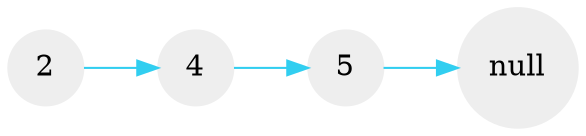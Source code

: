 digraph G 
{
 node [shape=circle];
 node [style=filled];
 node [fillcolor="#EEEEEE"];
 node [color="#EEEEEE"];
 edge [color="#31CEF0"];
2->4->5->null;
rankdir=LR;
}